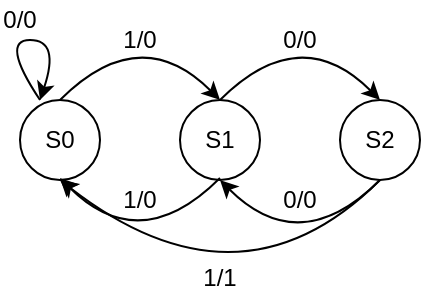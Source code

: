 <mxfile version="12.4.9" type="github">
  <diagram id="mQoB5q4h74CBtNllqwuD" name="Page-1">
    <mxGraphModel dx="1851" dy="1703" grid="1" gridSize="10" guides="1" tooltips="1" connect="1" arrows="1" fold="1" page="1" pageScale="1" pageWidth="827" pageHeight="1169" math="0" shadow="0">
      <root>
        <mxCell id="0"/>
        <mxCell id="1" parent="0"/>
        <mxCell id="iQv2Gbv3eOI6B7ItpzMf-1" value="S0" style="ellipse;whiteSpace=wrap;html=1;" vertex="1" parent="1">
          <mxGeometry width="40" height="40" as="geometry"/>
        </mxCell>
        <mxCell id="iQv2Gbv3eOI6B7ItpzMf-2" value="S1" style="ellipse;whiteSpace=wrap;html=1;" vertex="1" parent="1">
          <mxGeometry x="80" width="40" height="40" as="geometry"/>
        </mxCell>
        <mxCell id="iQv2Gbv3eOI6B7ItpzMf-3" value="S2" style="ellipse;whiteSpace=wrap;html=1;" vertex="1" parent="1">
          <mxGeometry x="160" width="40" height="40" as="geometry"/>
        </mxCell>
        <mxCell id="iQv2Gbv3eOI6B7ItpzMf-4" value="" style="curved=1;endArrow=classic;html=1;exitX=0.5;exitY=0;exitDx=0;exitDy=0;entryX=0.5;entryY=0;entryDx=0;entryDy=0;" edge="1" parent="1" source="iQv2Gbv3eOI6B7ItpzMf-1" target="iQv2Gbv3eOI6B7ItpzMf-2">
          <mxGeometry width="50" height="50" relative="1" as="geometry">
            <mxPoint x="10" y="110" as="sourcePoint"/>
            <mxPoint x="60" y="60" as="targetPoint"/>
            <Array as="points">
              <mxPoint x="60" y="-40"/>
            </Array>
          </mxGeometry>
        </mxCell>
        <mxCell id="iQv2Gbv3eOI6B7ItpzMf-5" value="" style="curved=1;endArrow=classic;html=1;exitX=0.5;exitY=0;exitDx=0;exitDy=0;entryX=0.5;entryY=0;entryDx=0;entryDy=0;" edge="1" parent="1">
          <mxGeometry width="50" height="50" relative="1" as="geometry">
            <mxPoint x="100" as="sourcePoint"/>
            <mxPoint x="180" as="targetPoint"/>
            <Array as="points">
              <mxPoint x="140" y="-40"/>
            </Array>
          </mxGeometry>
        </mxCell>
        <mxCell id="iQv2Gbv3eOI6B7ItpzMf-7" value="1/0" style="text;html=1;strokeColor=none;fillColor=none;align=center;verticalAlign=middle;whiteSpace=wrap;rounded=0;" vertex="1" parent="1">
          <mxGeometry x="50" y="-40" width="20" height="20" as="geometry"/>
        </mxCell>
        <mxCell id="iQv2Gbv3eOI6B7ItpzMf-8" value="0/0" style="text;html=1;strokeColor=none;fillColor=none;align=center;verticalAlign=middle;whiteSpace=wrap;rounded=0;" vertex="1" parent="1">
          <mxGeometry x="130" y="-40" width="20" height="20" as="geometry"/>
        </mxCell>
        <mxCell id="iQv2Gbv3eOI6B7ItpzMf-9" value="" style="curved=1;endArrow=classic;html=1;exitX=0.5;exitY=0;exitDx=0;exitDy=0;entryX=0.5;entryY=0;entryDx=0;entryDy=0;" edge="1" parent="1">
          <mxGeometry width="50" height="50" relative="1" as="geometry">
            <mxPoint x="180" y="40" as="sourcePoint"/>
            <mxPoint x="100" y="40" as="targetPoint"/>
            <Array as="points">
              <mxPoint x="140" y="80"/>
            </Array>
          </mxGeometry>
        </mxCell>
        <mxCell id="iQv2Gbv3eOI6B7ItpzMf-10" value="1/0" style="text;html=1;strokeColor=none;fillColor=none;align=center;verticalAlign=middle;whiteSpace=wrap;rounded=0;" vertex="1" parent="1">
          <mxGeometry x="50" y="40" width="20" height="20" as="geometry"/>
        </mxCell>
        <mxCell id="iQv2Gbv3eOI6B7ItpzMf-14" value="0/0" style="text;html=1;strokeColor=none;fillColor=none;align=center;verticalAlign=middle;whiteSpace=wrap;rounded=0;" vertex="1" parent="1">
          <mxGeometry x="130" y="40" width="20" height="20" as="geometry"/>
        </mxCell>
        <mxCell id="iQv2Gbv3eOI6B7ItpzMf-11" value="" style="curved=1;endArrow=classic;html=1;exitX=0.5;exitY=1;exitDx=0;exitDy=0;entryX=0.5;entryY=0;entryDx=0;entryDy=0;" edge="1" parent="1" source="iQv2Gbv3eOI6B7ItpzMf-3">
          <mxGeometry width="50" height="50" relative="1" as="geometry">
            <mxPoint x="100" y="40" as="sourcePoint"/>
            <mxPoint x="20" y="40" as="targetPoint"/>
            <Array as="points">
              <mxPoint x="110" y="110"/>
            </Array>
          </mxGeometry>
        </mxCell>
        <mxCell id="iQv2Gbv3eOI6B7ItpzMf-12" value="1/1" style="text;html=1;strokeColor=none;fillColor=none;align=center;verticalAlign=middle;whiteSpace=wrap;rounded=0;" vertex="1" parent="1">
          <mxGeometry x="90" y="79" width="20" height="20" as="geometry"/>
        </mxCell>
        <mxCell id="iQv2Gbv3eOI6B7ItpzMf-16" value="" style="curved=1;endArrow=classic;html=1;exitX=0.5;exitY=0;exitDx=0;exitDy=0;entryX=0.5;entryY=0;entryDx=0;entryDy=0;" edge="1" parent="1">
          <mxGeometry width="50" height="50" relative="1" as="geometry">
            <mxPoint x="100" y="39" as="sourcePoint"/>
            <mxPoint x="20" y="39" as="targetPoint"/>
            <Array as="points">
              <mxPoint x="60" y="79"/>
            </Array>
          </mxGeometry>
        </mxCell>
        <mxCell id="iQv2Gbv3eOI6B7ItpzMf-17" value="" style="curved=1;endArrow=classic;html=1;exitX=0.5;exitY=0;exitDx=0;exitDy=0;" edge="1" parent="1">
          <mxGeometry width="50" height="50" relative="1" as="geometry">
            <mxPoint x="10" as="sourcePoint"/>
            <mxPoint x="10" as="targetPoint"/>
            <Array as="points">
              <mxPoint x="-10" y="-30"/>
              <mxPoint x="20" y="-30"/>
            </Array>
          </mxGeometry>
        </mxCell>
        <mxCell id="iQv2Gbv3eOI6B7ItpzMf-18" value="0/0" style="text;html=1;strokeColor=none;fillColor=none;align=center;verticalAlign=middle;whiteSpace=wrap;rounded=0;" vertex="1" parent="1">
          <mxGeometry x="-10" y="-50" width="20" height="20" as="geometry"/>
        </mxCell>
      </root>
    </mxGraphModel>
  </diagram>
</mxfile>
